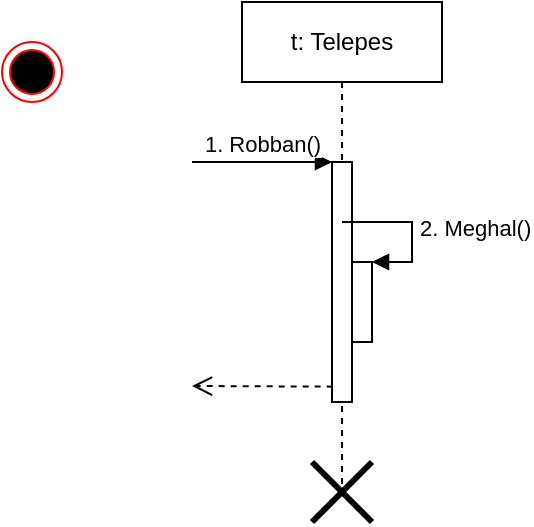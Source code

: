 <mxfile version="14.4.3" type="github">
  <diagram id="u6Ph3Fn6FasPN9is6jkh" name="Page-1">
    <mxGraphModel dx="782" dy="437" grid="1" gridSize="10" guides="1" tooltips="1" connect="1" arrows="1" fold="1" page="1" pageScale="1" pageWidth="827" pageHeight="1169" math="0" shadow="0">
      <root>
        <mxCell id="0" />
        <mxCell id="1" parent="0" />
        <mxCell id="pETBLhFTXDL11PTXtFkg-1" value="t: Telepes" style="shape=umlLifeline;perimeter=lifelinePerimeter;whiteSpace=wrap;html=1;container=1;collapsible=0;recursiveResize=0;outlineConnect=0;" parent="1" vertex="1">
          <mxGeometry x="150" y="20" width="100" height="250" as="geometry" />
        </mxCell>
        <mxCell id="pETBLhFTXDL11PTXtFkg-2" value="" style="html=1;points=[];perimeter=orthogonalPerimeter;" parent="pETBLhFTXDL11PTXtFkg-1" vertex="1">
          <mxGeometry x="45" y="80" width="10" height="120" as="geometry" />
        </mxCell>
        <mxCell id="pETBLhFTXDL11PTXtFkg-3" value="1. Robban()" style="html=1;verticalAlign=bottom;endArrow=block;entryX=0;entryY=0;" parent="pETBLhFTXDL11PTXtFkg-1" target="pETBLhFTXDL11PTXtFkg-2" edge="1">
          <mxGeometry relative="1" as="geometry">
            <mxPoint x="-25" y="80" as="sourcePoint" />
          </mxGeometry>
        </mxCell>
        <mxCell id="pETBLhFTXDL11PTXtFkg-4" value="" style="html=1;verticalAlign=bottom;endArrow=open;dashed=1;endSize=8;exitX=0.033;exitY=0.936;exitDx=0;exitDy=0;exitPerimeter=0;" parent="pETBLhFTXDL11PTXtFkg-1" source="pETBLhFTXDL11PTXtFkg-2" edge="1">
          <mxGeometry x="1" y="48" relative="1" as="geometry">
            <mxPoint x="-25" y="192" as="targetPoint" />
            <mxPoint x="-5" as="offset" />
          </mxGeometry>
        </mxCell>
        <mxCell id="pETBLhFTXDL11PTXtFkg-5" value="" style="html=1;points=[];perimeter=orthogonalPerimeter;" parent="pETBLhFTXDL11PTXtFkg-1" vertex="1">
          <mxGeometry x="55" y="130" width="10" height="40" as="geometry" />
        </mxCell>
        <mxCell id="pETBLhFTXDL11PTXtFkg-6" value="2. Meghal()" style="edgeStyle=orthogonalEdgeStyle;html=1;align=left;spacingLeft=2;endArrow=block;rounded=0;entryX=1;entryY=0;" parent="pETBLhFTXDL11PTXtFkg-1" target="pETBLhFTXDL11PTXtFkg-5" edge="1">
          <mxGeometry relative="1" as="geometry">
            <mxPoint x="50" y="110" as="sourcePoint" />
            <Array as="points">
              <mxPoint x="85" y="110" />
              <mxPoint x="85" y="130" />
            </Array>
          </mxGeometry>
        </mxCell>
        <mxCell id="pETBLhFTXDL11PTXtFkg-7" value="" style="shape=umlDestroy;whiteSpace=wrap;html=1;strokeWidth=3;" parent="pETBLhFTXDL11PTXtFkg-1" vertex="1">
          <mxGeometry x="35" y="230" width="30" height="30" as="geometry" />
        </mxCell>
        <mxCell id="N6VweNbYGNXHfB3XvxQw-1" value="" style="ellipse;html=1;shape=endState;fillColor=#000000;strokeColor=#ff0000;" vertex="1" parent="1">
          <mxGeometry x="30" y="40" width="30" height="30" as="geometry" />
        </mxCell>
      </root>
    </mxGraphModel>
  </diagram>
</mxfile>
